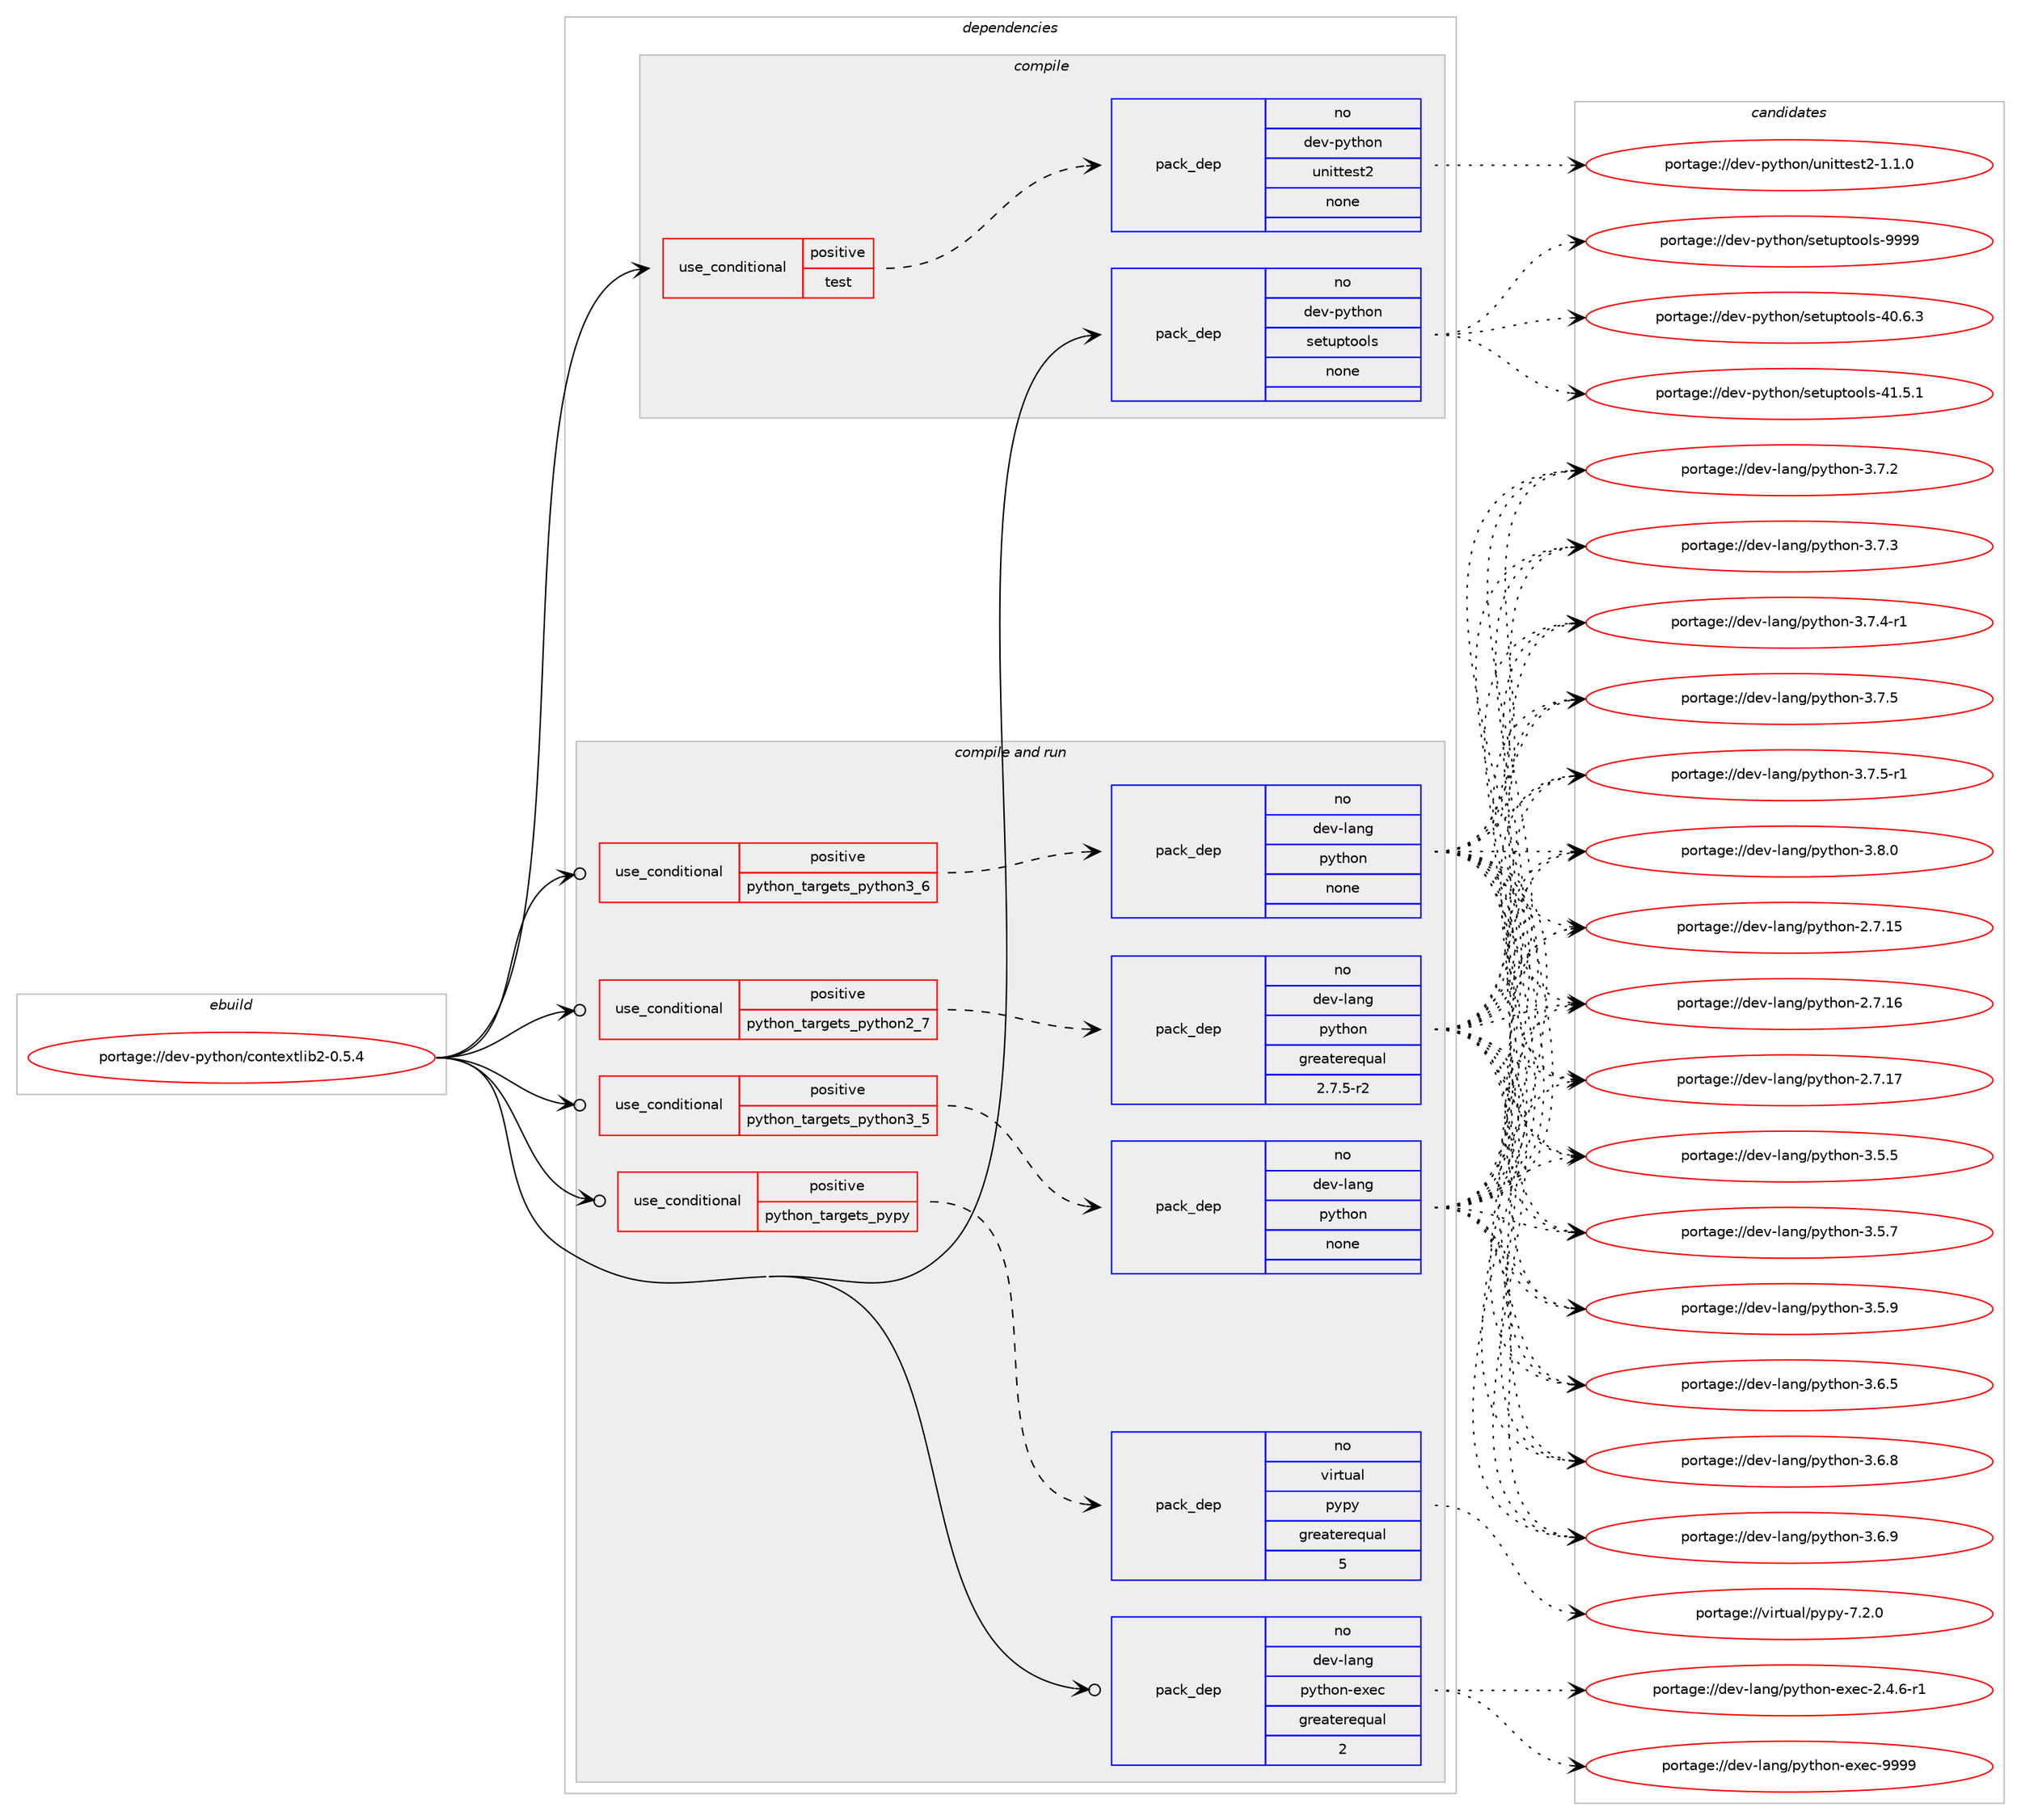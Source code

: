 digraph prolog {

# *************
# Graph options
# *************

newrank=true;
concentrate=true;
compound=true;
graph [rankdir=LR,fontname=Helvetica,fontsize=10,ranksep=1.5];#, ranksep=2.5, nodesep=0.2];
edge  [arrowhead=vee];
node  [fontname=Helvetica,fontsize=10];

# **********
# The ebuild
# **********

subgraph cluster_leftcol {
color=gray;
rank=same;
label=<<i>ebuild</i>>;
id [label="portage://dev-python/contextlib2-0.5.4", color=red, width=4, href="../dev-python/contextlib2-0.5.4.svg"];
}

# ****************
# The dependencies
# ****************

subgraph cluster_midcol {
color=gray;
label=<<i>dependencies</i>>;
subgraph cluster_compile {
fillcolor="#eeeeee";
style=filled;
label=<<i>compile</i>>;
subgraph cond27169 {
dependency134909 [label=<<TABLE BORDER="0" CELLBORDER="1" CELLSPACING="0" CELLPADDING="4"><TR><TD ROWSPAN="3" CELLPADDING="10">use_conditional</TD></TR><TR><TD>positive</TD></TR><TR><TD>test</TD></TR></TABLE>>, shape=none, color=red];
subgraph pack104430 {
dependency134910 [label=<<TABLE BORDER="0" CELLBORDER="1" CELLSPACING="0" CELLPADDING="4" WIDTH="220"><TR><TD ROWSPAN="6" CELLPADDING="30">pack_dep</TD></TR><TR><TD WIDTH="110">no</TD></TR><TR><TD>dev-python</TD></TR><TR><TD>unittest2</TD></TR><TR><TD>none</TD></TR><TR><TD></TD></TR></TABLE>>, shape=none, color=blue];
}
dependency134909:e -> dependency134910:w [weight=20,style="dashed",arrowhead="vee"];
}
id:e -> dependency134909:w [weight=20,style="solid",arrowhead="vee"];
subgraph pack104431 {
dependency134911 [label=<<TABLE BORDER="0" CELLBORDER="1" CELLSPACING="0" CELLPADDING="4" WIDTH="220"><TR><TD ROWSPAN="6" CELLPADDING="30">pack_dep</TD></TR><TR><TD WIDTH="110">no</TD></TR><TR><TD>dev-python</TD></TR><TR><TD>setuptools</TD></TR><TR><TD>none</TD></TR><TR><TD></TD></TR></TABLE>>, shape=none, color=blue];
}
id:e -> dependency134911:w [weight=20,style="solid",arrowhead="vee"];
}
subgraph cluster_compileandrun {
fillcolor="#eeeeee";
style=filled;
label=<<i>compile and run</i>>;
subgraph cond27170 {
dependency134912 [label=<<TABLE BORDER="0" CELLBORDER="1" CELLSPACING="0" CELLPADDING="4"><TR><TD ROWSPAN="3" CELLPADDING="10">use_conditional</TD></TR><TR><TD>positive</TD></TR><TR><TD>python_targets_pypy</TD></TR></TABLE>>, shape=none, color=red];
subgraph pack104432 {
dependency134913 [label=<<TABLE BORDER="0" CELLBORDER="1" CELLSPACING="0" CELLPADDING="4" WIDTH="220"><TR><TD ROWSPAN="6" CELLPADDING="30">pack_dep</TD></TR><TR><TD WIDTH="110">no</TD></TR><TR><TD>virtual</TD></TR><TR><TD>pypy</TD></TR><TR><TD>greaterequal</TD></TR><TR><TD>5</TD></TR></TABLE>>, shape=none, color=blue];
}
dependency134912:e -> dependency134913:w [weight=20,style="dashed",arrowhead="vee"];
}
id:e -> dependency134912:w [weight=20,style="solid",arrowhead="odotvee"];
subgraph cond27171 {
dependency134914 [label=<<TABLE BORDER="0" CELLBORDER="1" CELLSPACING="0" CELLPADDING="4"><TR><TD ROWSPAN="3" CELLPADDING="10">use_conditional</TD></TR><TR><TD>positive</TD></TR><TR><TD>python_targets_python2_7</TD></TR></TABLE>>, shape=none, color=red];
subgraph pack104433 {
dependency134915 [label=<<TABLE BORDER="0" CELLBORDER="1" CELLSPACING="0" CELLPADDING="4" WIDTH="220"><TR><TD ROWSPAN="6" CELLPADDING="30">pack_dep</TD></TR><TR><TD WIDTH="110">no</TD></TR><TR><TD>dev-lang</TD></TR><TR><TD>python</TD></TR><TR><TD>greaterequal</TD></TR><TR><TD>2.7.5-r2</TD></TR></TABLE>>, shape=none, color=blue];
}
dependency134914:e -> dependency134915:w [weight=20,style="dashed",arrowhead="vee"];
}
id:e -> dependency134914:w [weight=20,style="solid",arrowhead="odotvee"];
subgraph cond27172 {
dependency134916 [label=<<TABLE BORDER="0" CELLBORDER="1" CELLSPACING="0" CELLPADDING="4"><TR><TD ROWSPAN="3" CELLPADDING="10">use_conditional</TD></TR><TR><TD>positive</TD></TR><TR><TD>python_targets_python3_5</TD></TR></TABLE>>, shape=none, color=red];
subgraph pack104434 {
dependency134917 [label=<<TABLE BORDER="0" CELLBORDER="1" CELLSPACING="0" CELLPADDING="4" WIDTH="220"><TR><TD ROWSPAN="6" CELLPADDING="30">pack_dep</TD></TR><TR><TD WIDTH="110">no</TD></TR><TR><TD>dev-lang</TD></TR><TR><TD>python</TD></TR><TR><TD>none</TD></TR><TR><TD></TD></TR></TABLE>>, shape=none, color=blue];
}
dependency134916:e -> dependency134917:w [weight=20,style="dashed",arrowhead="vee"];
}
id:e -> dependency134916:w [weight=20,style="solid",arrowhead="odotvee"];
subgraph cond27173 {
dependency134918 [label=<<TABLE BORDER="0" CELLBORDER="1" CELLSPACING="0" CELLPADDING="4"><TR><TD ROWSPAN="3" CELLPADDING="10">use_conditional</TD></TR><TR><TD>positive</TD></TR><TR><TD>python_targets_python3_6</TD></TR></TABLE>>, shape=none, color=red];
subgraph pack104435 {
dependency134919 [label=<<TABLE BORDER="0" CELLBORDER="1" CELLSPACING="0" CELLPADDING="4" WIDTH="220"><TR><TD ROWSPAN="6" CELLPADDING="30">pack_dep</TD></TR><TR><TD WIDTH="110">no</TD></TR><TR><TD>dev-lang</TD></TR><TR><TD>python</TD></TR><TR><TD>none</TD></TR><TR><TD></TD></TR></TABLE>>, shape=none, color=blue];
}
dependency134918:e -> dependency134919:w [weight=20,style="dashed",arrowhead="vee"];
}
id:e -> dependency134918:w [weight=20,style="solid",arrowhead="odotvee"];
subgraph pack104436 {
dependency134920 [label=<<TABLE BORDER="0" CELLBORDER="1" CELLSPACING="0" CELLPADDING="4" WIDTH="220"><TR><TD ROWSPAN="6" CELLPADDING="30">pack_dep</TD></TR><TR><TD WIDTH="110">no</TD></TR><TR><TD>dev-lang</TD></TR><TR><TD>python-exec</TD></TR><TR><TD>greaterequal</TD></TR><TR><TD>2</TD></TR></TABLE>>, shape=none, color=blue];
}
id:e -> dependency134920:w [weight=20,style="solid",arrowhead="odotvee"];
}
subgraph cluster_run {
fillcolor="#eeeeee";
style=filled;
label=<<i>run</i>>;
}
}

# **************
# The candidates
# **************

subgraph cluster_choices {
rank=same;
color=gray;
label=<<i>candidates</i>>;

subgraph choice104430 {
color=black;
nodesep=1;
choiceportage100101118451121211161041111104711711010511611610111511650454946494648 [label="portage://dev-python/unittest2-1.1.0", color=red, width=4,href="../dev-python/unittest2-1.1.0.svg"];
dependency134910:e -> choiceportage100101118451121211161041111104711711010511611610111511650454946494648:w [style=dotted,weight="100"];
}
subgraph choice104431 {
color=black;
nodesep=1;
choiceportage100101118451121211161041111104711510111611711211611111110811545524846544651 [label="portage://dev-python/setuptools-40.6.3", color=red, width=4,href="../dev-python/setuptools-40.6.3.svg"];
choiceportage100101118451121211161041111104711510111611711211611111110811545524946534649 [label="portage://dev-python/setuptools-41.5.1", color=red, width=4,href="../dev-python/setuptools-41.5.1.svg"];
choiceportage10010111845112121116104111110471151011161171121161111111081154557575757 [label="portage://dev-python/setuptools-9999", color=red, width=4,href="../dev-python/setuptools-9999.svg"];
dependency134911:e -> choiceportage100101118451121211161041111104711510111611711211611111110811545524846544651:w [style=dotted,weight="100"];
dependency134911:e -> choiceportage100101118451121211161041111104711510111611711211611111110811545524946534649:w [style=dotted,weight="100"];
dependency134911:e -> choiceportage10010111845112121116104111110471151011161171121161111111081154557575757:w [style=dotted,weight="100"];
}
subgraph choice104432 {
color=black;
nodesep=1;
choiceportage1181051141161179710847112121112121455546504648 [label="portage://virtual/pypy-7.2.0", color=red, width=4,href="../virtual/pypy-7.2.0.svg"];
dependency134913:e -> choiceportage1181051141161179710847112121112121455546504648:w [style=dotted,weight="100"];
}
subgraph choice104433 {
color=black;
nodesep=1;
choiceportage10010111845108971101034711212111610411111045504655464953 [label="portage://dev-lang/python-2.7.15", color=red, width=4,href="../dev-lang/python-2.7.15.svg"];
choiceportage10010111845108971101034711212111610411111045504655464954 [label="portage://dev-lang/python-2.7.16", color=red, width=4,href="../dev-lang/python-2.7.16.svg"];
choiceportage10010111845108971101034711212111610411111045504655464955 [label="portage://dev-lang/python-2.7.17", color=red, width=4,href="../dev-lang/python-2.7.17.svg"];
choiceportage100101118451089711010347112121116104111110455146534653 [label="portage://dev-lang/python-3.5.5", color=red, width=4,href="../dev-lang/python-3.5.5.svg"];
choiceportage100101118451089711010347112121116104111110455146534655 [label="portage://dev-lang/python-3.5.7", color=red, width=4,href="../dev-lang/python-3.5.7.svg"];
choiceportage100101118451089711010347112121116104111110455146534657 [label="portage://dev-lang/python-3.5.9", color=red, width=4,href="../dev-lang/python-3.5.9.svg"];
choiceportage100101118451089711010347112121116104111110455146544653 [label="portage://dev-lang/python-3.6.5", color=red, width=4,href="../dev-lang/python-3.6.5.svg"];
choiceportage100101118451089711010347112121116104111110455146544656 [label="portage://dev-lang/python-3.6.8", color=red, width=4,href="../dev-lang/python-3.6.8.svg"];
choiceportage100101118451089711010347112121116104111110455146544657 [label="portage://dev-lang/python-3.6.9", color=red, width=4,href="../dev-lang/python-3.6.9.svg"];
choiceportage100101118451089711010347112121116104111110455146554650 [label="portage://dev-lang/python-3.7.2", color=red, width=4,href="../dev-lang/python-3.7.2.svg"];
choiceportage100101118451089711010347112121116104111110455146554651 [label="portage://dev-lang/python-3.7.3", color=red, width=4,href="../dev-lang/python-3.7.3.svg"];
choiceportage1001011184510897110103471121211161041111104551465546524511449 [label="portage://dev-lang/python-3.7.4-r1", color=red, width=4,href="../dev-lang/python-3.7.4-r1.svg"];
choiceportage100101118451089711010347112121116104111110455146554653 [label="portage://dev-lang/python-3.7.5", color=red, width=4,href="../dev-lang/python-3.7.5.svg"];
choiceportage1001011184510897110103471121211161041111104551465546534511449 [label="portage://dev-lang/python-3.7.5-r1", color=red, width=4,href="../dev-lang/python-3.7.5-r1.svg"];
choiceportage100101118451089711010347112121116104111110455146564648 [label="portage://dev-lang/python-3.8.0", color=red, width=4,href="../dev-lang/python-3.8.0.svg"];
dependency134915:e -> choiceportage10010111845108971101034711212111610411111045504655464953:w [style=dotted,weight="100"];
dependency134915:e -> choiceportage10010111845108971101034711212111610411111045504655464954:w [style=dotted,weight="100"];
dependency134915:e -> choiceportage10010111845108971101034711212111610411111045504655464955:w [style=dotted,weight="100"];
dependency134915:e -> choiceportage100101118451089711010347112121116104111110455146534653:w [style=dotted,weight="100"];
dependency134915:e -> choiceportage100101118451089711010347112121116104111110455146534655:w [style=dotted,weight="100"];
dependency134915:e -> choiceportage100101118451089711010347112121116104111110455146534657:w [style=dotted,weight="100"];
dependency134915:e -> choiceportage100101118451089711010347112121116104111110455146544653:w [style=dotted,weight="100"];
dependency134915:e -> choiceportage100101118451089711010347112121116104111110455146544656:w [style=dotted,weight="100"];
dependency134915:e -> choiceportage100101118451089711010347112121116104111110455146544657:w [style=dotted,weight="100"];
dependency134915:e -> choiceportage100101118451089711010347112121116104111110455146554650:w [style=dotted,weight="100"];
dependency134915:e -> choiceportage100101118451089711010347112121116104111110455146554651:w [style=dotted,weight="100"];
dependency134915:e -> choiceportage1001011184510897110103471121211161041111104551465546524511449:w [style=dotted,weight="100"];
dependency134915:e -> choiceportage100101118451089711010347112121116104111110455146554653:w [style=dotted,weight="100"];
dependency134915:e -> choiceportage1001011184510897110103471121211161041111104551465546534511449:w [style=dotted,weight="100"];
dependency134915:e -> choiceportage100101118451089711010347112121116104111110455146564648:w [style=dotted,weight="100"];
}
subgraph choice104434 {
color=black;
nodesep=1;
choiceportage10010111845108971101034711212111610411111045504655464953 [label="portage://dev-lang/python-2.7.15", color=red, width=4,href="../dev-lang/python-2.7.15.svg"];
choiceportage10010111845108971101034711212111610411111045504655464954 [label="portage://dev-lang/python-2.7.16", color=red, width=4,href="../dev-lang/python-2.7.16.svg"];
choiceportage10010111845108971101034711212111610411111045504655464955 [label="portage://dev-lang/python-2.7.17", color=red, width=4,href="../dev-lang/python-2.7.17.svg"];
choiceportage100101118451089711010347112121116104111110455146534653 [label="portage://dev-lang/python-3.5.5", color=red, width=4,href="../dev-lang/python-3.5.5.svg"];
choiceportage100101118451089711010347112121116104111110455146534655 [label="portage://dev-lang/python-3.5.7", color=red, width=4,href="../dev-lang/python-3.5.7.svg"];
choiceportage100101118451089711010347112121116104111110455146534657 [label="portage://dev-lang/python-3.5.9", color=red, width=4,href="../dev-lang/python-3.5.9.svg"];
choiceportage100101118451089711010347112121116104111110455146544653 [label="portage://dev-lang/python-3.6.5", color=red, width=4,href="../dev-lang/python-3.6.5.svg"];
choiceportage100101118451089711010347112121116104111110455146544656 [label="portage://dev-lang/python-3.6.8", color=red, width=4,href="../dev-lang/python-3.6.8.svg"];
choiceportage100101118451089711010347112121116104111110455146544657 [label="portage://dev-lang/python-3.6.9", color=red, width=4,href="../dev-lang/python-3.6.9.svg"];
choiceportage100101118451089711010347112121116104111110455146554650 [label="portage://dev-lang/python-3.7.2", color=red, width=4,href="../dev-lang/python-3.7.2.svg"];
choiceportage100101118451089711010347112121116104111110455146554651 [label="portage://dev-lang/python-3.7.3", color=red, width=4,href="../dev-lang/python-3.7.3.svg"];
choiceportage1001011184510897110103471121211161041111104551465546524511449 [label="portage://dev-lang/python-3.7.4-r1", color=red, width=4,href="../dev-lang/python-3.7.4-r1.svg"];
choiceportage100101118451089711010347112121116104111110455146554653 [label="portage://dev-lang/python-3.7.5", color=red, width=4,href="../dev-lang/python-3.7.5.svg"];
choiceportage1001011184510897110103471121211161041111104551465546534511449 [label="portage://dev-lang/python-3.7.5-r1", color=red, width=4,href="../dev-lang/python-3.7.5-r1.svg"];
choiceportage100101118451089711010347112121116104111110455146564648 [label="portage://dev-lang/python-3.8.0", color=red, width=4,href="../dev-lang/python-3.8.0.svg"];
dependency134917:e -> choiceportage10010111845108971101034711212111610411111045504655464953:w [style=dotted,weight="100"];
dependency134917:e -> choiceportage10010111845108971101034711212111610411111045504655464954:w [style=dotted,weight="100"];
dependency134917:e -> choiceportage10010111845108971101034711212111610411111045504655464955:w [style=dotted,weight="100"];
dependency134917:e -> choiceportage100101118451089711010347112121116104111110455146534653:w [style=dotted,weight="100"];
dependency134917:e -> choiceportage100101118451089711010347112121116104111110455146534655:w [style=dotted,weight="100"];
dependency134917:e -> choiceportage100101118451089711010347112121116104111110455146534657:w [style=dotted,weight="100"];
dependency134917:e -> choiceportage100101118451089711010347112121116104111110455146544653:w [style=dotted,weight="100"];
dependency134917:e -> choiceportage100101118451089711010347112121116104111110455146544656:w [style=dotted,weight="100"];
dependency134917:e -> choiceportage100101118451089711010347112121116104111110455146544657:w [style=dotted,weight="100"];
dependency134917:e -> choiceportage100101118451089711010347112121116104111110455146554650:w [style=dotted,weight="100"];
dependency134917:e -> choiceportage100101118451089711010347112121116104111110455146554651:w [style=dotted,weight="100"];
dependency134917:e -> choiceportage1001011184510897110103471121211161041111104551465546524511449:w [style=dotted,weight="100"];
dependency134917:e -> choiceportage100101118451089711010347112121116104111110455146554653:w [style=dotted,weight="100"];
dependency134917:e -> choiceportage1001011184510897110103471121211161041111104551465546534511449:w [style=dotted,weight="100"];
dependency134917:e -> choiceportage100101118451089711010347112121116104111110455146564648:w [style=dotted,weight="100"];
}
subgraph choice104435 {
color=black;
nodesep=1;
choiceportage10010111845108971101034711212111610411111045504655464953 [label="portage://dev-lang/python-2.7.15", color=red, width=4,href="../dev-lang/python-2.7.15.svg"];
choiceportage10010111845108971101034711212111610411111045504655464954 [label="portage://dev-lang/python-2.7.16", color=red, width=4,href="../dev-lang/python-2.7.16.svg"];
choiceportage10010111845108971101034711212111610411111045504655464955 [label="portage://dev-lang/python-2.7.17", color=red, width=4,href="../dev-lang/python-2.7.17.svg"];
choiceportage100101118451089711010347112121116104111110455146534653 [label="portage://dev-lang/python-3.5.5", color=red, width=4,href="../dev-lang/python-3.5.5.svg"];
choiceportage100101118451089711010347112121116104111110455146534655 [label="portage://dev-lang/python-3.5.7", color=red, width=4,href="../dev-lang/python-3.5.7.svg"];
choiceportage100101118451089711010347112121116104111110455146534657 [label="portage://dev-lang/python-3.5.9", color=red, width=4,href="../dev-lang/python-3.5.9.svg"];
choiceportage100101118451089711010347112121116104111110455146544653 [label="portage://dev-lang/python-3.6.5", color=red, width=4,href="../dev-lang/python-3.6.5.svg"];
choiceportage100101118451089711010347112121116104111110455146544656 [label="portage://dev-lang/python-3.6.8", color=red, width=4,href="../dev-lang/python-3.6.8.svg"];
choiceportage100101118451089711010347112121116104111110455146544657 [label="portage://dev-lang/python-3.6.9", color=red, width=4,href="../dev-lang/python-3.6.9.svg"];
choiceportage100101118451089711010347112121116104111110455146554650 [label="portage://dev-lang/python-3.7.2", color=red, width=4,href="../dev-lang/python-3.7.2.svg"];
choiceportage100101118451089711010347112121116104111110455146554651 [label="portage://dev-lang/python-3.7.3", color=red, width=4,href="../dev-lang/python-3.7.3.svg"];
choiceportage1001011184510897110103471121211161041111104551465546524511449 [label="portage://dev-lang/python-3.7.4-r1", color=red, width=4,href="../dev-lang/python-3.7.4-r1.svg"];
choiceportage100101118451089711010347112121116104111110455146554653 [label="portage://dev-lang/python-3.7.5", color=red, width=4,href="../dev-lang/python-3.7.5.svg"];
choiceportage1001011184510897110103471121211161041111104551465546534511449 [label="portage://dev-lang/python-3.7.5-r1", color=red, width=4,href="../dev-lang/python-3.7.5-r1.svg"];
choiceportage100101118451089711010347112121116104111110455146564648 [label="portage://dev-lang/python-3.8.0", color=red, width=4,href="../dev-lang/python-3.8.0.svg"];
dependency134919:e -> choiceportage10010111845108971101034711212111610411111045504655464953:w [style=dotted,weight="100"];
dependency134919:e -> choiceportage10010111845108971101034711212111610411111045504655464954:w [style=dotted,weight="100"];
dependency134919:e -> choiceportage10010111845108971101034711212111610411111045504655464955:w [style=dotted,weight="100"];
dependency134919:e -> choiceportage100101118451089711010347112121116104111110455146534653:w [style=dotted,weight="100"];
dependency134919:e -> choiceportage100101118451089711010347112121116104111110455146534655:w [style=dotted,weight="100"];
dependency134919:e -> choiceportage100101118451089711010347112121116104111110455146534657:w [style=dotted,weight="100"];
dependency134919:e -> choiceportage100101118451089711010347112121116104111110455146544653:w [style=dotted,weight="100"];
dependency134919:e -> choiceportage100101118451089711010347112121116104111110455146544656:w [style=dotted,weight="100"];
dependency134919:e -> choiceportage100101118451089711010347112121116104111110455146544657:w [style=dotted,weight="100"];
dependency134919:e -> choiceportage100101118451089711010347112121116104111110455146554650:w [style=dotted,weight="100"];
dependency134919:e -> choiceportage100101118451089711010347112121116104111110455146554651:w [style=dotted,weight="100"];
dependency134919:e -> choiceportage1001011184510897110103471121211161041111104551465546524511449:w [style=dotted,weight="100"];
dependency134919:e -> choiceportage100101118451089711010347112121116104111110455146554653:w [style=dotted,weight="100"];
dependency134919:e -> choiceportage1001011184510897110103471121211161041111104551465546534511449:w [style=dotted,weight="100"];
dependency134919:e -> choiceportage100101118451089711010347112121116104111110455146564648:w [style=dotted,weight="100"];
}
subgraph choice104436 {
color=black;
nodesep=1;
choiceportage10010111845108971101034711212111610411111045101120101994550465246544511449 [label="portage://dev-lang/python-exec-2.4.6-r1", color=red, width=4,href="../dev-lang/python-exec-2.4.6-r1.svg"];
choiceportage10010111845108971101034711212111610411111045101120101994557575757 [label="portage://dev-lang/python-exec-9999", color=red, width=4,href="../dev-lang/python-exec-9999.svg"];
dependency134920:e -> choiceportage10010111845108971101034711212111610411111045101120101994550465246544511449:w [style=dotted,weight="100"];
dependency134920:e -> choiceportage10010111845108971101034711212111610411111045101120101994557575757:w [style=dotted,weight="100"];
}
}

}
